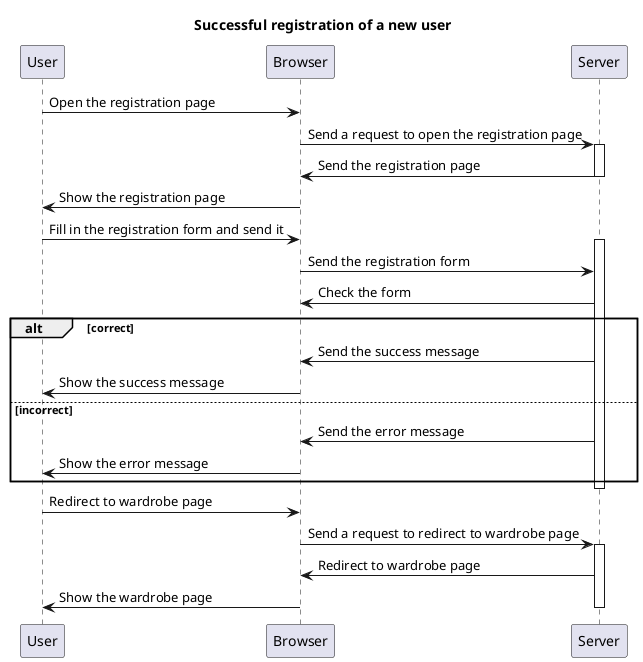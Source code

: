 @startuml

title "Successful registration of a new user"

participant "User" as User
participant "Browser" as Browser
participant "Server" as Server

User -> Browser: Open the registration page
Browser -> Server: Send a request to open the registration page
activate Server
Server -> Browser: Send the registration page
deactivate Server
Browser -> User: Show the registration page
User -> Browser: Fill in the registration form and send it
activate Server
Browser -> Server: Send the registration form
Server -> Browser: Check the form
alt correct
    Server -> Browser: Send the success message
    Browser -> User: Show the success message
else incorrect
    Server -> Browser: Send the error message
    Browser -> User: Show the error message
end
'Server -> Browser: Registration successful
'Browser -> User: Show the success message
deactivate Server
User -> Browser: Redirect to wardrobe page
Browser -> Server: Send a request to redirect to wardrobe page
activate Server
Server -> Browser: Redirect to wardrobe page
Browser -> User: Show the wardrobe page
deactivate Server

@enduml